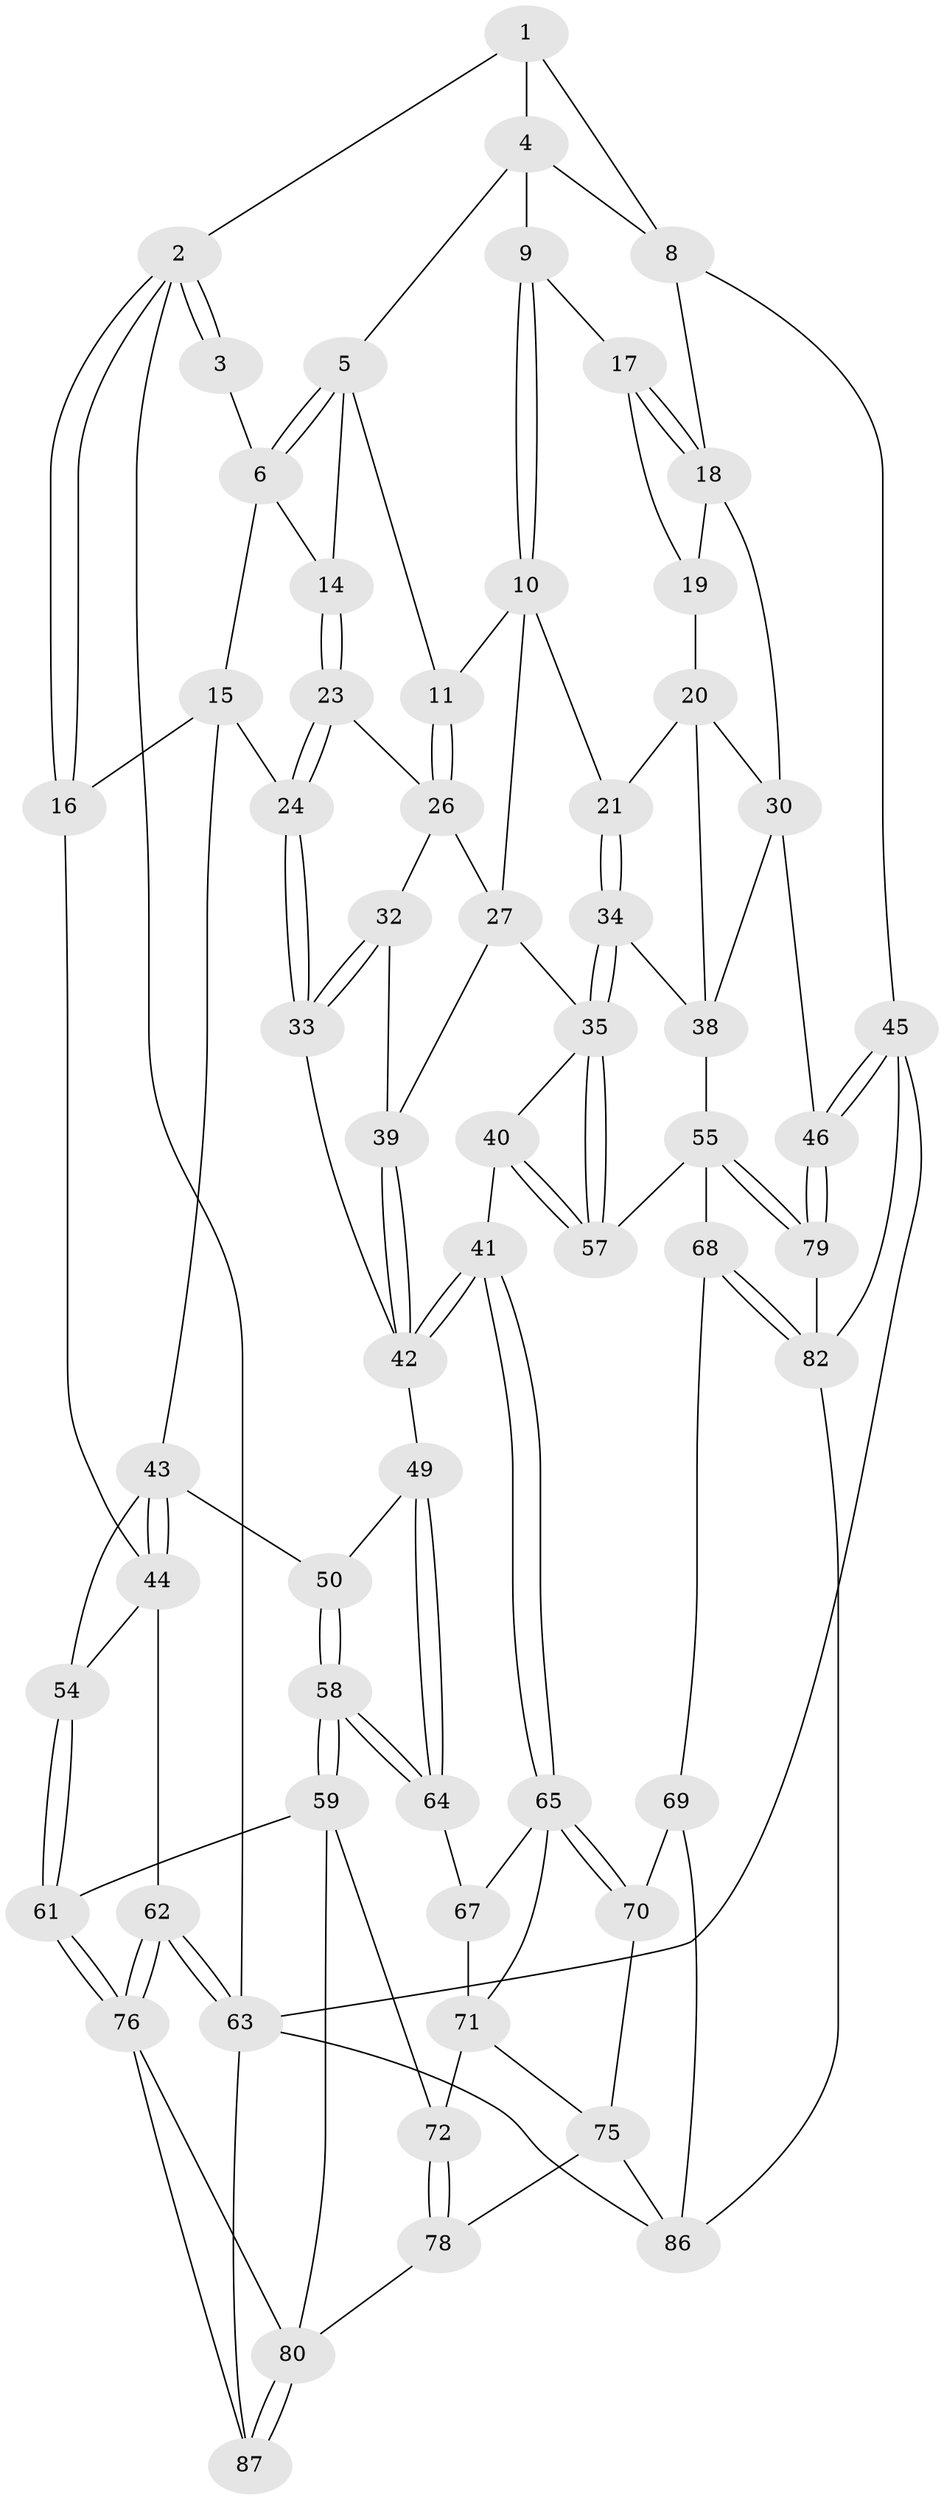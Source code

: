 // Generated by graph-tools (version 1.1) at 2025/24/03/03/25 07:24:37]
// undirected, 62 vertices, 140 edges
graph export_dot {
graph [start="1"]
  node [color=gray90,style=filled];
  1 [pos="+0.7118614082296796+0"];
  2 [pos="+0+0"];
  3 [pos="+0.2638449933664434+0"];
  4 [pos="+0.7119533051573329+0",super="+7"];
  5 [pos="+0.5777041207071941+0.05647403441722442",super="+12"];
  6 [pos="+0.2688569097859304+0.07301217119259773",super="+13"];
  8 [pos="+1+0"];
  9 [pos="+0.8374139423573361+0.11262858243653416"];
  10 [pos="+0.6985569815203189+0.25255944678447845",super="+22"];
  11 [pos="+0.5844023929034435+0.2302568929161472"];
  14 [pos="+0.3019637451028841+0.1709350617302221"];
  15 [pos="+0.025631442094861918+0.18152437508302746",super="+25"];
  16 [pos="+0+0.14921671896401423"];
  17 [pos="+0.9052363588435203+0.1779136903258073"];
  18 [pos="+1+0.1863517891501499",super="+29"];
  19 [pos="+0.8992989115662064+0.3172304906763158"];
  20 [pos="+0.872370740612417+0.3536176168987237",super="+31"];
  21 [pos="+0.8330960246388256+0.37026135986869996"];
  23 [pos="+0.3410409817778198+0.27457045575917416"];
  24 [pos="+0.25111950372343345+0.41732521464062655"];
  26 [pos="+0.4975252673302684+0.31003290171957254",super="+28"];
  27 [pos="+0.6783246868094945+0.402958928264426",super="+37"];
  30 [pos="+1+0.5135955058339148",super="+47"];
  32 [pos="+0.518398440528633+0.46224876455274655"];
  33 [pos="+0.3375754805193839+0.5087534202818454"];
  34 [pos="+0.7967444983936965+0.5134137454003415"];
  35 [pos="+0.7806477742630006+0.5231227435246155",super="+36"];
  38 [pos="+0.9016442963711169+0.5366724665691269",super="+52"];
  39 [pos="+0.539354272805038+0.504237911306871"];
  40 [pos="+0.6059817615271755+0.5948245695447828"];
  41 [pos="+0.5514024199392069+0.6004916826234076"];
  42 [pos="+0.5474803108418966+0.5940057714824607",super="+48"];
  43 [pos="+0.16166038910463093+0.4562477652759626",super="+51"];
  44 [pos="+0+0.39596746410282474",super="+53"];
  45 [pos="+1+1"];
  46 [pos="+1+1"];
  49 [pos="+0.35164490207250365+0.6016208374633092"];
  50 [pos="+0.20327620625699022+0.5969255390353788"];
  54 [pos="+0.129396862867702+0.5177942881604484"];
  55 [pos="+0.8735387089324034+0.7294507302045394",super="+56"];
  57 [pos="+0.7538710638787933+0.6183455811971175"];
  58 [pos="+0.20438956271569264+0.7056886385649426"];
  59 [pos="+0.17571871764468305+0.7489468634502707",super="+60"];
  61 [pos="+0.001578674452481435+0.7823232362282083"];
  62 [pos="+0+0.8531233137175237"];
  63 [pos="+0+1",super="+89"];
  64 [pos="+0.3471475230207833+0.6324649699671502"];
  65 [pos="+0.5488763093037574+0.6828464569680164",super="+66"];
  67 [pos="+0.3602612112364706+0.6589770567299091"];
  68 [pos="+0.7651137270279318+0.7768489974053787"];
  69 [pos="+0.7526921216302941+0.7770017326924225",super="+84"];
  70 [pos="+0.6252194543912584+0.7620018654717957",super="+74"];
  71 [pos="+0.3707331343032984+0.7131632073861297",super="+73"];
  72 [pos="+0.2702578813486029+0.7751320254674323"];
  75 [pos="+0.41912993116891367+0.8559413388905164",super="+77"];
  76 [pos="+0+0.8171360031031516",super="+83"];
  78 [pos="+0.36588577821393614+0.8719726578942748"];
  79 [pos="+0.9864239316647713+0.9174998159896381"];
  80 [pos="+0.26633152120682035+0.9020498709861738",super="+81"];
  82 [pos="+0.7677235036018403+0.7891399894102898",super="+85"];
  86 [pos="+0.6620527306621452+1",super="+88"];
  87 [pos="+0.2241347748174244+0.9832711060854326"];
  1 -- 2;
  1 -- 4;
  1 -- 8;
  2 -- 3;
  2 -- 3;
  2 -- 16;
  2 -- 16;
  2 -- 63;
  3 -- 6;
  4 -- 5;
  4 -- 8;
  4 -- 9;
  5 -- 6;
  5 -- 6;
  5 -- 11;
  5 -- 14;
  6 -- 15;
  6 -- 14;
  8 -- 18;
  8 -- 45;
  9 -- 10;
  9 -- 10;
  9 -- 17;
  10 -- 11;
  10 -- 27;
  10 -- 21;
  11 -- 26;
  11 -- 26;
  14 -- 23;
  14 -- 23;
  15 -- 16;
  15 -- 24;
  15 -- 43;
  16 -- 44;
  17 -- 18;
  17 -- 18;
  17 -- 19;
  18 -- 19;
  18 -- 30;
  19 -- 20;
  20 -- 21;
  20 -- 38;
  20 -- 30;
  21 -- 34;
  21 -- 34;
  23 -- 24;
  23 -- 24;
  23 -- 26;
  24 -- 33;
  24 -- 33;
  26 -- 32;
  26 -- 27;
  27 -- 39;
  27 -- 35;
  30 -- 46;
  30 -- 38;
  32 -- 33;
  32 -- 33;
  32 -- 39;
  33 -- 42;
  34 -- 35;
  34 -- 35;
  34 -- 38;
  35 -- 57;
  35 -- 57;
  35 -- 40;
  38 -- 55;
  39 -- 42;
  39 -- 42;
  40 -- 41;
  40 -- 57;
  40 -- 57;
  41 -- 42;
  41 -- 42;
  41 -- 65;
  41 -- 65;
  42 -- 49;
  43 -- 44;
  43 -- 44;
  43 -- 50;
  43 -- 54;
  44 -- 54;
  44 -- 62;
  45 -- 46;
  45 -- 46;
  45 -- 63;
  45 -- 82;
  46 -- 79;
  46 -- 79;
  49 -- 50;
  49 -- 64;
  49 -- 64;
  50 -- 58;
  50 -- 58;
  54 -- 61;
  54 -- 61;
  55 -- 79;
  55 -- 79;
  55 -- 57;
  55 -- 68;
  58 -- 59;
  58 -- 59;
  58 -- 64;
  58 -- 64;
  59 -- 72;
  59 -- 80;
  59 -- 61;
  61 -- 76;
  61 -- 76;
  62 -- 63;
  62 -- 63;
  62 -- 76;
  62 -- 76;
  63 -- 87;
  63 -- 86;
  64 -- 67;
  65 -- 70;
  65 -- 70;
  65 -- 67;
  65 -- 71;
  67 -- 71;
  68 -- 69;
  68 -- 82;
  68 -- 82;
  69 -- 70 [weight=2];
  69 -- 86;
  70 -- 75;
  71 -- 72;
  71 -- 75;
  72 -- 78;
  72 -- 78;
  75 -- 78;
  75 -- 86;
  76 -- 80;
  76 -- 87;
  78 -- 80;
  79 -- 82;
  80 -- 87;
  80 -- 87;
  82 -- 86;
}
